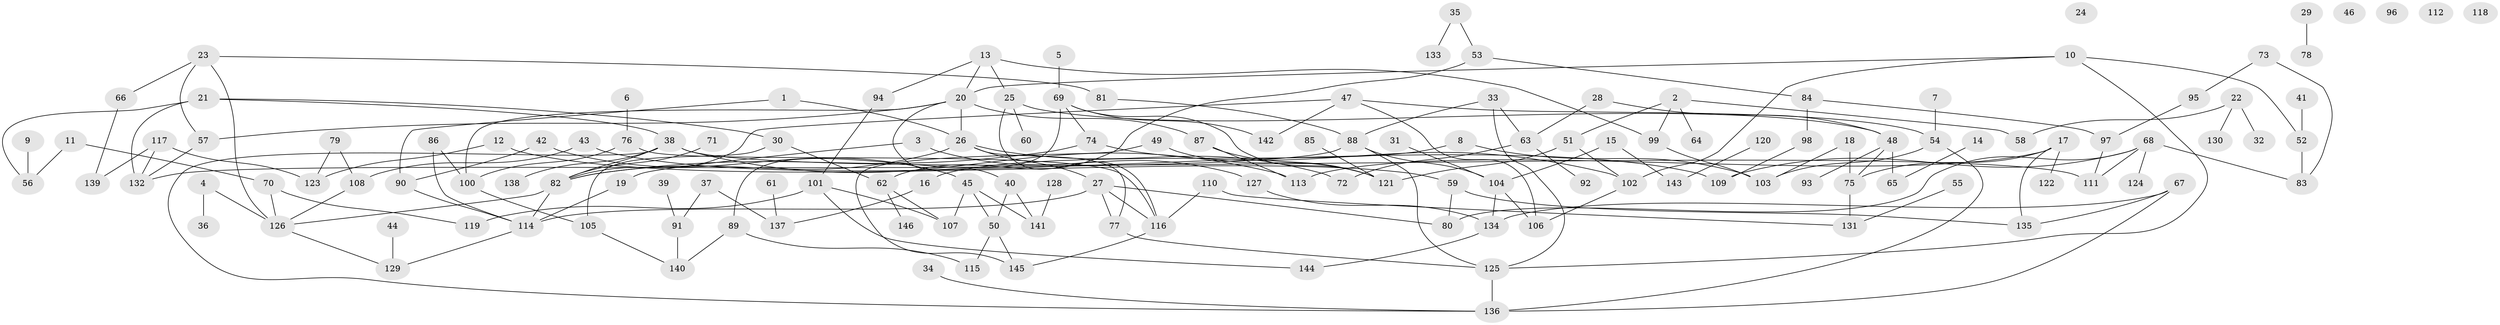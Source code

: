 // coarse degree distribution, {2: 0.26804123711340205, 4: 0.18556701030927836, 10: 0.010309278350515464, 3: 0.32989690721649484, 1: 0.09278350515463918, 5: 0.07216494845360824, 6: 0.041237113402061855}
// Generated by graph-tools (version 1.1) at 2025/35/03/04/25 23:35:43]
// undirected, 146 vertices, 194 edges
graph export_dot {
  node [color=gray90,style=filled];
  1;
  2;
  3;
  4;
  5;
  6;
  7;
  8;
  9;
  10;
  11;
  12;
  13;
  14;
  15;
  16;
  17;
  18;
  19;
  20;
  21;
  22;
  23;
  24;
  25;
  26;
  27;
  28;
  29;
  30;
  31;
  32;
  33;
  34;
  35;
  36;
  37;
  38;
  39;
  40;
  41;
  42;
  43;
  44;
  45;
  46;
  47;
  48;
  49;
  50;
  51;
  52;
  53;
  54;
  55;
  56;
  57;
  58;
  59;
  60;
  61;
  62;
  63;
  64;
  65;
  66;
  67;
  68;
  69;
  70;
  71;
  72;
  73;
  74;
  75;
  76;
  77;
  78;
  79;
  80;
  81;
  82;
  83;
  84;
  85;
  86;
  87;
  88;
  89;
  90;
  91;
  92;
  93;
  94;
  95;
  96;
  97;
  98;
  99;
  100;
  101;
  102;
  103;
  104;
  105;
  106;
  107;
  108;
  109;
  110;
  111;
  112;
  113;
  114;
  115;
  116;
  117;
  118;
  119;
  120;
  121;
  122;
  123;
  124;
  125;
  126;
  127;
  128;
  129;
  130;
  131;
  132;
  133;
  134;
  135;
  136;
  137;
  138;
  139;
  140;
  141;
  142;
  143;
  144;
  145;
  146;
  1 -- 26;
  1 -- 90;
  2 -- 51;
  2 -- 58;
  2 -- 64;
  2 -- 99;
  3 -- 19;
  3 -- 127;
  4 -- 36;
  4 -- 126;
  5 -- 69;
  6 -- 76;
  7 -- 54;
  8 -- 16;
  8 -- 103;
  9 -- 56;
  10 -- 20;
  10 -- 52;
  10 -- 102;
  10 -- 125;
  11 -- 56;
  11 -- 70;
  12 -- 59;
  12 -- 123;
  13 -- 20;
  13 -- 25;
  13 -- 94;
  13 -- 99;
  14 -- 65;
  15 -- 104;
  15 -- 143;
  16 -- 137;
  17 -- 75;
  17 -- 113;
  17 -- 122;
  17 -- 135;
  18 -- 75;
  18 -- 103;
  19 -- 114;
  20 -- 26;
  20 -- 40;
  20 -- 57;
  20 -- 87;
  20 -- 100;
  21 -- 30;
  21 -- 38;
  21 -- 56;
  21 -- 132;
  22 -- 32;
  22 -- 58;
  22 -- 130;
  23 -- 57;
  23 -- 66;
  23 -- 81;
  23 -- 126;
  25 -- 48;
  25 -- 60;
  25 -- 116;
  26 -- 27;
  26 -- 72;
  26 -- 77;
  26 -- 82;
  27 -- 77;
  27 -- 80;
  27 -- 114;
  27 -- 116;
  28 -- 48;
  28 -- 63;
  29 -- 78;
  30 -- 62;
  30 -- 105;
  31 -- 104;
  33 -- 63;
  33 -- 88;
  33 -- 125;
  34 -- 136;
  35 -- 53;
  35 -- 133;
  37 -- 91;
  37 -- 137;
  38 -- 82;
  38 -- 111;
  38 -- 113;
  38 -- 136;
  38 -- 138;
  39 -- 91;
  40 -- 50;
  40 -- 141;
  41 -- 52;
  42 -- 45;
  42 -- 90;
  43 -- 108;
  43 -- 109;
  44 -- 129;
  45 -- 50;
  45 -- 107;
  45 -- 141;
  47 -- 54;
  47 -- 82;
  47 -- 106;
  47 -- 142;
  48 -- 65;
  48 -- 75;
  48 -- 93;
  49 -- 121;
  49 -- 145;
  50 -- 115;
  50 -- 145;
  51 -- 102;
  51 -- 121;
  52 -- 83;
  53 -- 62;
  53 -- 84;
  54 -- 103;
  54 -- 136;
  55 -- 131;
  57 -- 132;
  59 -- 80;
  59 -- 135;
  61 -- 137;
  62 -- 107;
  62 -- 146;
  63 -- 72;
  63 -- 92;
  66 -- 139;
  67 -- 134;
  67 -- 135;
  67 -- 136;
  68 -- 80;
  68 -- 83;
  68 -- 109;
  68 -- 111;
  68 -- 124;
  69 -- 74;
  69 -- 89;
  69 -- 121;
  69 -- 142;
  70 -- 119;
  70 -- 126;
  71 -- 82;
  73 -- 83;
  73 -- 95;
  74 -- 82;
  74 -- 102;
  75 -- 131;
  76 -- 100;
  76 -- 116;
  77 -- 125;
  79 -- 108;
  79 -- 123;
  81 -- 88;
  82 -- 114;
  82 -- 126;
  84 -- 97;
  84 -- 98;
  85 -- 121;
  86 -- 100;
  86 -- 114;
  87 -- 113;
  87 -- 121;
  88 -- 104;
  88 -- 125;
  88 -- 132;
  89 -- 115;
  89 -- 140;
  90 -- 114;
  91 -- 140;
  94 -- 101;
  95 -- 97;
  97 -- 111;
  98 -- 109;
  99 -- 103;
  100 -- 105;
  101 -- 107;
  101 -- 119;
  101 -- 144;
  102 -- 106;
  104 -- 106;
  104 -- 134;
  105 -- 140;
  108 -- 126;
  110 -- 116;
  110 -- 131;
  114 -- 129;
  116 -- 145;
  117 -- 123;
  117 -- 132;
  117 -- 139;
  120 -- 143;
  125 -- 136;
  126 -- 129;
  127 -- 134;
  128 -- 141;
  134 -- 144;
}
